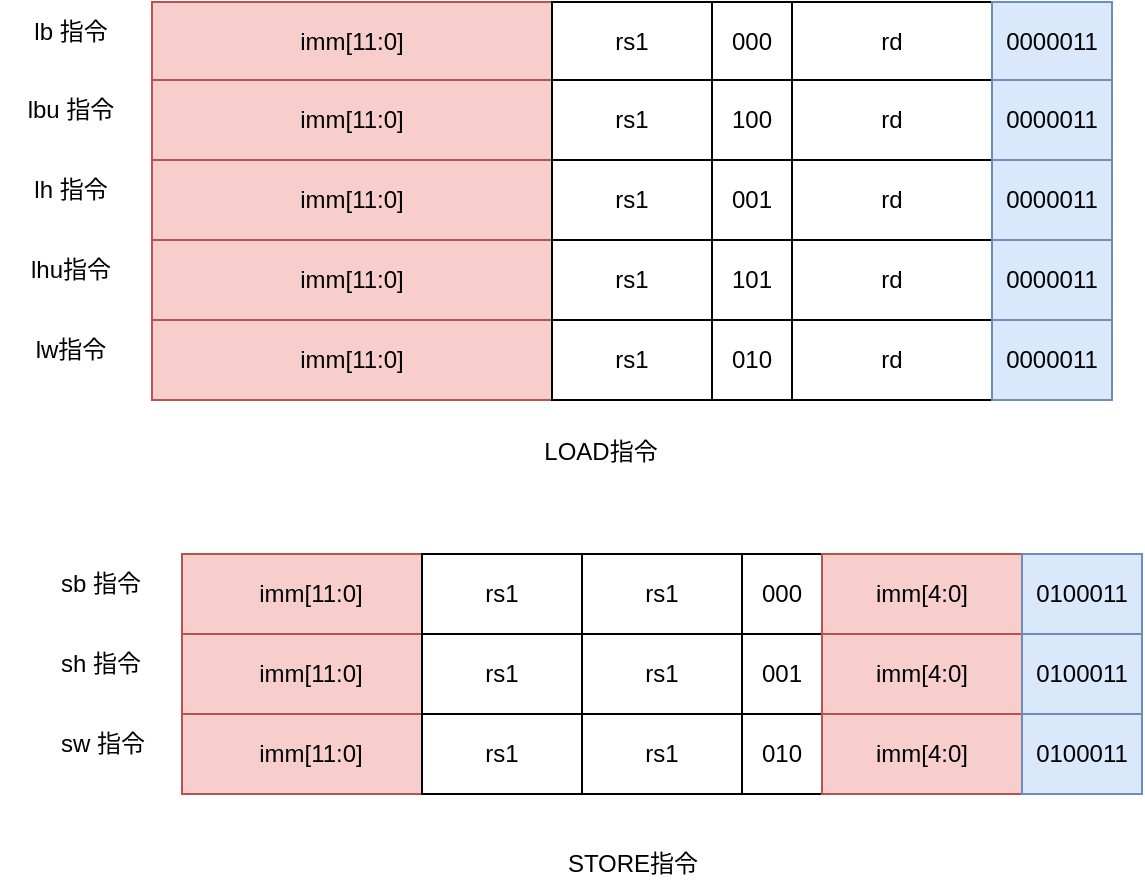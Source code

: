 <mxfile version="20.3.6" type="github">
  <diagram id="71Rz95wQpn5zVg0QbRse" name="第 1 页">
    <mxGraphModel dx="1422" dy="744" grid="1" gridSize="10" guides="1" tooltips="1" connect="1" arrows="1" fold="1" page="1" pageScale="1" pageWidth="827" pageHeight="1169" math="0" shadow="0">
      <root>
        <mxCell id="0" />
        <mxCell id="1" parent="0" />
        <mxCell id="HrFU1trKESRWzAMs8E7i-1" value="" style="group" vertex="1" connectable="0" parent="1">
          <mxGeometry x="146" y="44" width="480" height="40" as="geometry" />
        </mxCell>
        <mxCell id="HrFU1trKESRWzAMs8E7i-2" value="imm[11:0]" style="rounded=0;whiteSpace=wrap;html=1;fillColor=#f8cecc;strokeColor=#b85450;" vertex="1" parent="HrFU1trKESRWzAMs8E7i-1">
          <mxGeometry width="200" height="40" as="geometry" />
        </mxCell>
        <mxCell id="HrFU1trKESRWzAMs8E7i-3" value="rs1" style="rounded=0;whiteSpace=wrap;html=1;" vertex="1" parent="HrFU1trKESRWzAMs8E7i-1">
          <mxGeometry x="200" width="80" height="40" as="geometry" />
        </mxCell>
        <mxCell id="HrFU1trKESRWzAMs8E7i-4" value="000" style="rounded=0;whiteSpace=wrap;html=1;" vertex="1" parent="HrFU1trKESRWzAMs8E7i-1">
          <mxGeometry x="280" width="40" height="40" as="geometry" />
        </mxCell>
        <mxCell id="HrFU1trKESRWzAMs8E7i-5" value="rd" style="rounded=0;whiteSpace=wrap;html=1;" vertex="1" parent="HrFU1trKESRWzAMs8E7i-1">
          <mxGeometry x="320" width="100" height="40" as="geometry" />
        </mxCell>
        <mxCell id="HrFU1trKESRWzAMs8E7i-6" value="0000011" style="rounded=0;whiteSpace=wrap;html=1;fillColor=#dae8fc;strokeColor=#6c8ebf;" vertex="1" parent="HrFU1trKESRWzAMs8E7i-1">
          <mxGeometry x="420" width="60" height="40" as="geometry" />
        </mxCell>
        <mxCell id="HrFU1trKESRWzAMs8E7i-7" value="lb 指令" style="text;html=1;align=center;verticalAlign=middle;resizable=0;points=[];autosize=1;strokeColor=none;fillColor=none;" vertex="1" parent="1">
          <mxGeometry x="75" y="44" width="60" height="30" as="geometry" />
        </mxCell>
        <mxCell id="HrFU1trKESRWzAMs8E7i-8" value="" style="group" vertex="1" connectable="0" parent="1">
          <mxGeometry x="146" y="83" width="480" height="40" as="geometry" />
        </mxCell>
        <mxCell id="HrFU1trKESRWzAMs8E7i-9" value="imm[11:0]" style="rounded=0;whiteSpace=wrap;html=1;fillColor=#f8cecc;strokeColor=#b85450;" vertex="1" parent="HrFU1trKESRWzAMs8E7i-8">
          <mxGeometry width="200" height="40" as="geometry" />
        </mxCell>
        <mxCell id="HrFU1trKESRWzAMs8E7i-10" value="rs1" style="rounded=0;whiteSpace=wrap;html=1;" vertex="1" parent="HrFU1trKESRWzAMs8E7i-8">
          <mxGeometry x="200" width="80" height="40" as="geometry" />
        </mxCell>
        <mxCell id="HrFU1trKESRWzAMs8E7i-11" value="100" style="rounded=0;whiteSpace=wrap;html=1;" vertex="1" parent="HrFU1trKESRWzAMs8E7i-8">
          <mxGeometry x="280" width="40" height="40" as="geometry" />
        </mxCell>
        <mxCell id="HrFU1trKESRWzAMs8E7i-12" value="rd" style="rounded=0;whiteSpace=wrap;html=1;" vertex="1" parent="HrFU1trKESRWzAMs8E7i-8">
          <mxGeometry x="320" width="100" height="40" as="geometry" />
        </mxCell>
        <mxCell id="HrFU1trKESRWzAMs8E7i-13" value="0000011" style="rounded=0;whiteSpace=wrap;html=1;fillColor=#dae8fc;strokeColor=#6c8ebf;" vertex="1" parent="HrFU1trKESRWzAMs8E7i-8">
          <mxGeometry x="420" width="60" height="40" as="geometry" />
        </mxCell>
        <mxCell id="HrFU1trKESRWzAMs8E7i-14" value="lbu 指令" style="text;html=1;align=center;verticalAlign=middle;resizable=0;points=[];autosize=1;strokeColor=none;fillColor=none;" vertex="1" parent="1">
          <mxGeometry x="70" y="83" width="70" height="30" as="geometry" />
        </mxCell>
        <mxCell id="HrFU1trKESRWzAMs8E7i-15" value="" style="group" vertex="1" connectable="0" parent="1">
          <mxGeometry x="146" y="123" width="480" height="40" as="geometry" />
        </mxCell>
        <mxCell id="HrFU1trKESRWzAMs8E7i-16" value="imm[11:0]" style="rounded=0;whiteSpace=wrap;html=1;fillColor=#f8cecc;strokeColor=#b85450;" vertex="1" parent="HrFU1trKESRWzAMs8E7i-15">
          <mxGeometry width="200" height="40" as="geometry" />
        </mxCell>
        <mxCell id="HrFU1trKESRWzAMs8E7i-17" value="rs1" style="rounded=0;whiteSpace=wrap;html=1;" vertex="1" parent="HrFU1trKESRWzAMs8E7i-15">
          <mxGeometry x="200" width="80" height="40" as="geometry" />
        </mxCell>
        <mxCell id="HrFU1trKESRWzAMs8E7i-18" value="001" style="rounded=0;whiteSpace=wrap;html=1;" vertex="1" parent="HrFU1trKESRWzAMs8E7i-15">
          <mxGeometry x="280" width="40" height="40" as="geometry" />
        </mxCell>
        <mxCell id="HrFU1trKESRWzAMs8E7i-19" value="rd" style="rounded=0;whiteSpace=wrap;html=1;" vertex="1" parent="HrFU1trKESRWzAMs8E7i-15">
          <mxGeometry x="320" width="100" height="40" as="geometry" />
        </mxCell>
        <mxCell id="HrFU1trKESRWzAMs8E7i-20" value="0000011" style="rounded=0;whiteSpace=wrap;html=1;fillColor=#dae8fc;strokeColor=#6c8ebf;" vertex="1" parent="HrFU1trKESRWzAMs8E7i-15">
          <mxGeometry x="420" width="60" height="40" as="geometry" />
        </mxCell>
        <mxCell id="HrFU1trKESRWzAMs8E7i-21" value="lh 指令" style="text;html=1;align=center;verticalAlign=middle;resizable=0;points=[];autosize=1;strokeColor=none;fillColor=none;" vertex="1" parent="1">
          <mxGeometry x="75" y="123" width="60" height="30" as="geometry" />
        </mxCell>
        <mxCell id="HrFU1trKESRWzAMs8E7i-22" value="" style="group" vertex="1" connectable="0" parent="1">
          <mxGeometry x="146" y="163" width="480" height="40" as="geometry" />
        </mxCell>
        <mxCell id="HrFU1trKESRWzAMs8E7i-23" value="imm[11:0]" style="rounded=0;whiteSpace=wrap;html=1;fillColor=#f8cecc;strokeColor=#b85450;" vertex="1" parent="HrFU1trKESRWzAMs8E7i-22">
          <mxGeometry width="200" height="40" as="geometry" />
        </mxCell>
        <mxCell id="HrFU1trKESRWzAMs8E7i-24" value="rs1" style="rounded=0;whiteSpace=wrap;html=1;" vertex="1" parent="HrFU1trKESRWzAMs8E7i-22">
          <mxGeometry x="200" width="80" height="40" as="geometry" />
        </mxCell>
        <mxCell id="HrFU1trKESRWzAMs8E7i-25" value="101" style="rounded=0;whiteSpace=wrap;html=1;" vertex="1" parent="HrFU1trKESRWzAMs8E7i-22">
          <mxGeometry x="280" width="40" height="40" as="geometry" />
        </mxCell>
        <mxCell id="HrFU1trKESRWzAMs8E7i-26" value="rd" style="rounded=0;whiteSpace=wrap;html=1;" vertex="1" parent="HrFU1trKESRWzAMs8E7i-22">
          <mxGeometry x="320" width="100" height="40" as="geometry" />
        </mxCell>
        <mxCell id="HrFU1trKESRWzAMs8E7i-27" value="0000011" style="rounded=0;whiteSpace=wrap;html=1;fillColor=#dae8fc;strokeColor=#6c8ebf;" vertex="1" parent="HrFU1trKESRWzAMs8E7i-22">
          <mxGeometry x="420" width="60" height="40" as="geometry" />
        </mxCell>
        <mxCell id="HrFU1trKESRWzAMs8E7i-28" value="lhu指令" style="text;html=1;align=center;verticalAlign=middle;resizable=0;points=[];autosize=1;strokeColor=none;fillColor=none;" vertex="1" parent="1">
          <mxGeometry x="75" y="163" width="60" height="30" as="geometry" />
        </mxCell>
        <mxCell id="HrFU1trKESRWzAMs8E7i-29" value="" style="group" vertex="1" connectable="0" parent="1">
          <mxGeometry x="146" y="203" width="480" height="40" as="geometry" />
        </mxCell>
        <mxCell id="HrFU1trKESRWzAMs8E7i-30" value="imm[11:0]" style="rounded=0;whiteSpace=wrap;html=1;fillColor=#f8cecc;strokeColor=#b85450;" vertex="1" parent="HrFU1trKESRWzAMs8E7i-29">
          <mxGeometry width="200" height="40" as="geometry" />
        </mxCell>
        <mxCell id="HrFU1trKESRWzAMs8E7i-31" value="rs1" style="rounded=0;whiteSpace=wrap;html=1;" vertex="1" parent="HrFU1trKESRWzAMs8E7i-29">
          <mxGeometry x="200" width="80" height="40" as="geometry" />
        </mxCell>
        <mxCell id="HrFU1trKESRWzAMs8E7i-32" value="010" style="rounded=0;whiteSpace=wrap;html=1;" vertex="1" parent="HrFU1trKESRWzAMs8E7i-29">
          <mxGeometry x="280" width="40" height="40" as="geometry" />
        </mxCell>
        <mxCell id="HrFU1trKESRWzAMs8E7i-33" value="rd" style="rounded=0;whiteSpace=wrap;html=1;" vertex="1" parent="HrFU1trKESRWzAMs8E7i-29">
          <mxGeometry x="320" width="100" height="40" as="geometry" />
        </mxCell>
        <mxCell id="HrFU1trKESRWzAMs8E7i-34" value="0000011" style="rounded=0;whiteSpace=wrap;html=1;fillColor=#dae8fc;strokeColor=#6c8ebf;" vertex="1" parent="HrFU1trKESRWzAMs8E7i-29">
          <mxGeometry x="420" width="60" height="40" as="geometry" />
        </mxCell>
        <mxCell id="HrFU1trKESRWzAMs8E7i-35" value="lw指令" style="text;html=1;align=center;verticalAlign=middle;resizable=0;points=[];autosize=1;strokeColor=none;fillColor=none;" vertex="1" parent="1">
          <mxGeometry x="75" y="203" width="60" height="30" as="geometry" />
        </mxCell>
        <mxCell id="HrFU1trKESRWzAMs8E7i-67" value="LOAD指令" style="text;html=1;align=center;verticalAlign=middle;resizable=0;points=[];autosize=1;strokeColor=none;fillColor=none;" vertex="1" parent="1">
          <mxGeometry x="330" y="254" width="80" height="30" as="geometry" />
        </mxCell>
        <mxCell id="HrFU1trKESRWzAMs8E7i-74" value="sb 指令" style="text;html=1;align=center;verticalAlign=middle;resizable=0;points=[];autosize=1;strokeColor=none;fillColor=none;" vertex="1" parent="1">
          <mxGeometry x="90" y="320" width="60" height="30" as="geometry" />
        </mxCell>
        <mxCell id="HrFU1trKESRWzAMs8E7i-103" value="STORE指令" style="text;html=1;align=center;verticalAlign=middle;resizable=0;points=[];autosize=1;strokeColor=none;fillColor=none;" vertex="1" parent="1">
          <mxGeometry x="341" y="460" width="90" height="30" as="geometry" />
        </mxCell>
        <mxCell id="HrFU1trKESRWzAMs8E7i-105" value="" style="group" vertex="1" connectable="0" parent="1">
          <mxGeometry x="161" y="320" width="480" height="40" as="geometry" />
        </mxCell>
        <mxCell id="HrFU1trKESRWzAMs8E7i-69" value="imm[11:0]" style="rounded=0;whiteSpace=wrap;html=1;fillColor=#f8cecc;strokeColor=#b85450;" vertex="1" parent="HrFU1trKESRWzAMs8E7i-105">
          <mxGeometry width="129" height="40" as="geometry" />
        </mxCell>
        <mxCell id="HrFU1trKESRWzAMs8E7i-70" value="rs1" style="rounded=0;whiteSpace=wrap;html=1;" vertex="1" parent="HrFU1trKESRWzAMs8E7i-105">
          <mxGeometry x="200" width="80" height="40" as="geometry" />
        </mxCell>
        <mxCell id="HrFU1trKESRWzAMs8E7i-71" value="000" style="rounded=0;whiteSpace=wrap;html=1;" vertex="1" parent="HrFU1trKESRWzAMs8E7i-105">
          <mxGeometry x="280" width="40" height="40" as="geometry" />
        </mxCell>
        <mxCell id="HrFU1trKESRWzAMs8E7i-72" value="imm[4:0]" style="rounded=0;whiteSpace=wrap;html=1;fillColor=#f8cecc;strokeColor=#b85450;" vertex="1" parent="HrFU1trKESRWzAMs8E7i-105">
          <mxGeometry x="320" width="100" height="40" as="geometry" />
        </mxCell>
        <mxCell id="HrFU1trKESRWzAMs8E7i-73" value="0100011" style="rounded=0;whiteSpace=wrap;html=1;fillColor=#dae8fc;strokeColor=#6c8ebf;" vertex="1" parent="HrFU1trKESRWzAMs8E7i-105">
          <mxGeometry x="420" width="60" height="40" as="geometry" />
        </mxCell>
        <mxCell id="HrFU1trKESRWzAMs8E7i-104" value="rs1" style="rounded=0;whiteSpace=wrap;html=1;" vertex="1" parent="HrFU1trKESRWzAMs8E7i-105">
          <mxGeometry x="120" width="80" height="40" as="geometry" />
        </mxCell>
        <mxCell id="HrFU1trKESRWzAMs8E7i-106" value="" style="group" vertex="1" connectable="0" parent="1">
          <mxGeometry x="161" y="360" width="480" height="40" as="geometry" />
        </mxCell>
        <mxCell id="HrFU1trKESRWzAMs8E7i-107" value="imm[11:0]" style="rounded=0;whiteSpace=wrap;html=1;fillColor=#f8cecc;strokeColor=#b85450;" vertex="1" parent="HrFU1trKESRWzAMs8E7i-106">
          <mxGeometry width="129" height="40" as="geometry" />
        </mxCell>
        <mxCell id="HrFU1trKESRWzAMs8E7i-108" value="rs1" style="rounded=0;whiteSpace=wrap;html=1;" vertex="1" parent="HrFU1trKESRWzAMs8E7i-106">
          <mxGeometry x="200" width="80" height="40" as="geometry" />
        </mxCell>
        <mxCell id="HrFU1trKESRWzAMs8E7i-109" value="001" style="rounded=0;whiteSpace=wrap;html=1;" vertex="1" parent="HrFU1trKESRWzAMs8E7i-106">
          <mxGeometry x="280" width="40" height="40" as="geometry" />
        </mxCell>
        <mxCell id="HrFU1trKESRWzAMs8E7i-110" value="imm[4:0]" style="rounded=0;whiteSpace=wrap;html=1;fillColor=#f8cecc;strokeColor=#b85450;" vertex="1" parent="HrFU1trKESRWzAMs8E7i-106">
          <mxGeometry x="320" width="100" height="40" as="geometry" />
        </mxCell>
        <mxCell id="HrFU1trKESRWzAMs8E7i-111" value="0100011" style="rounded=0;whiteSpace=wrap;html=1;fillColor=#dae8fc;strokeColor=#6c8ebf;" vertex="1" parent="HrFU1trKESRWzAMs8E7i-106">
          <mxGeometry x="420" width="60" height="40" as="geometry" />
        </mxCell>
        <mxCell id="HrFU1trKESRWzAMs8E7i-112" value="rs1" style="rounded=0;whiteSpace=wrap;html=1;" vertex="1" parent="HrFU1trKESRWzAMs8E7i-106">
          <mxGeometry x="120" width="80" height="40" as="geometry" />
        </mxCell>
        <mxCell id="HrFU1trKESRWzAMs8E7i-113" value="sh 指令" style="text;html=1;align=center;verticalAlign=middle;resizable=0;points=[];autosize=1;strokeColor=none;fillColor=none;" vertex="1" parent="1">
          <mxGeometry x="90" y="360" width="60" height="30" as="geometry" />
        </mxCell>
        <mxCell id="HrFU1trKESRWzAMs8E7i-114" value="" style="group" vertex="1" connectable="0" parent="1">
          <mxGeometry x="161" y="400" width="480" height="40" as="geometry" />
        </mxCell>
        <mxCell id="HrFU1trKESRWzAMs8E7i-115" value="imm[11:0]" style="rounded=0;whiteSpace=wrap;html=1;fillColor=#f8cecc;strokeColor=#b85450;" vertex="1" parent="HrFU1trKESRWzAMs8E7i-114">
          <mxGeometry width="129" height="40" as="geometry" />
        </mxCell>
        <mxCell id="HrFU1trKESRWzAMs8E7i-116" value="rs1" style="rounded=0;whiteSpace=wrap;html=1;" vertex="1" parent="HrFU1trKESRWzAMs8E7i-114">
          <mxGeometry x="200" width="80" height="40" as="geometry" />
        </mxCell>
        <mxCell id="HrFU1trKESRWzAMs8E7i-117" value="010" style="rounded=0;whiteSpace=wrap;html=1;" vertex="1" parent="HrFU1trKESRWzAMs8E7i-114">
          <mxGeometry x="280" width="40" height="40" as="geometry" />
        </mxCell>
        <mxCell id="HrFU1trKESRWzAMs8E7i-118" value="imm[4:0]" style="rounded=0;whiteSpace=wrap;html=1;fillColor=#f8cecc;strokeColor=#b85450;" vertex="1" parent="HrFU1trKESRWzAMs8E7i-114">
          <mxGeometry x="320" width="100" height="40" as="geometry" />
        </mxCell>
        <mxCell id="HrFU1trKESRWzAMs8E7i-119" value="0100011" style="rounded=0;whiteSpace=wrap;html=1;fillColor=#dae8fc;strokeColor=#6c8ebf;" vertex="1" parent="HrFU1trKESRWzAMs8E7i-114">
          <mxGeometry x="420" width="60" height="40" as="geometry" />
        </mxCell>
        <mxCell id="HrFU1trKESRWzAMs8E7i-120" value="rs1" style="rounded=0;whiteSpace=wrap;html=1;" vertex="1" parent="HrFU1trKESRWzAMs8E7i-114">
          <mxGeometry x="120" width="80" height="40" as="geometry" />
        </mxCell>
        <mxCell id="HrFU1trKESRWzAMs8E7i-121" value="sw 指令" style="text;html=1;align=center;verticalAlign=middle;resizable=0;points=[];autosize=1;strokeColor=none;fillColor=none;" vertex="1" parent="1">
          <mxGeometry x="86" y="400" width="70" height="30" as="geometry" />
        </mxCell>
      </root>
    </mxGraphModel>
  </diagram>
</mxfile>
